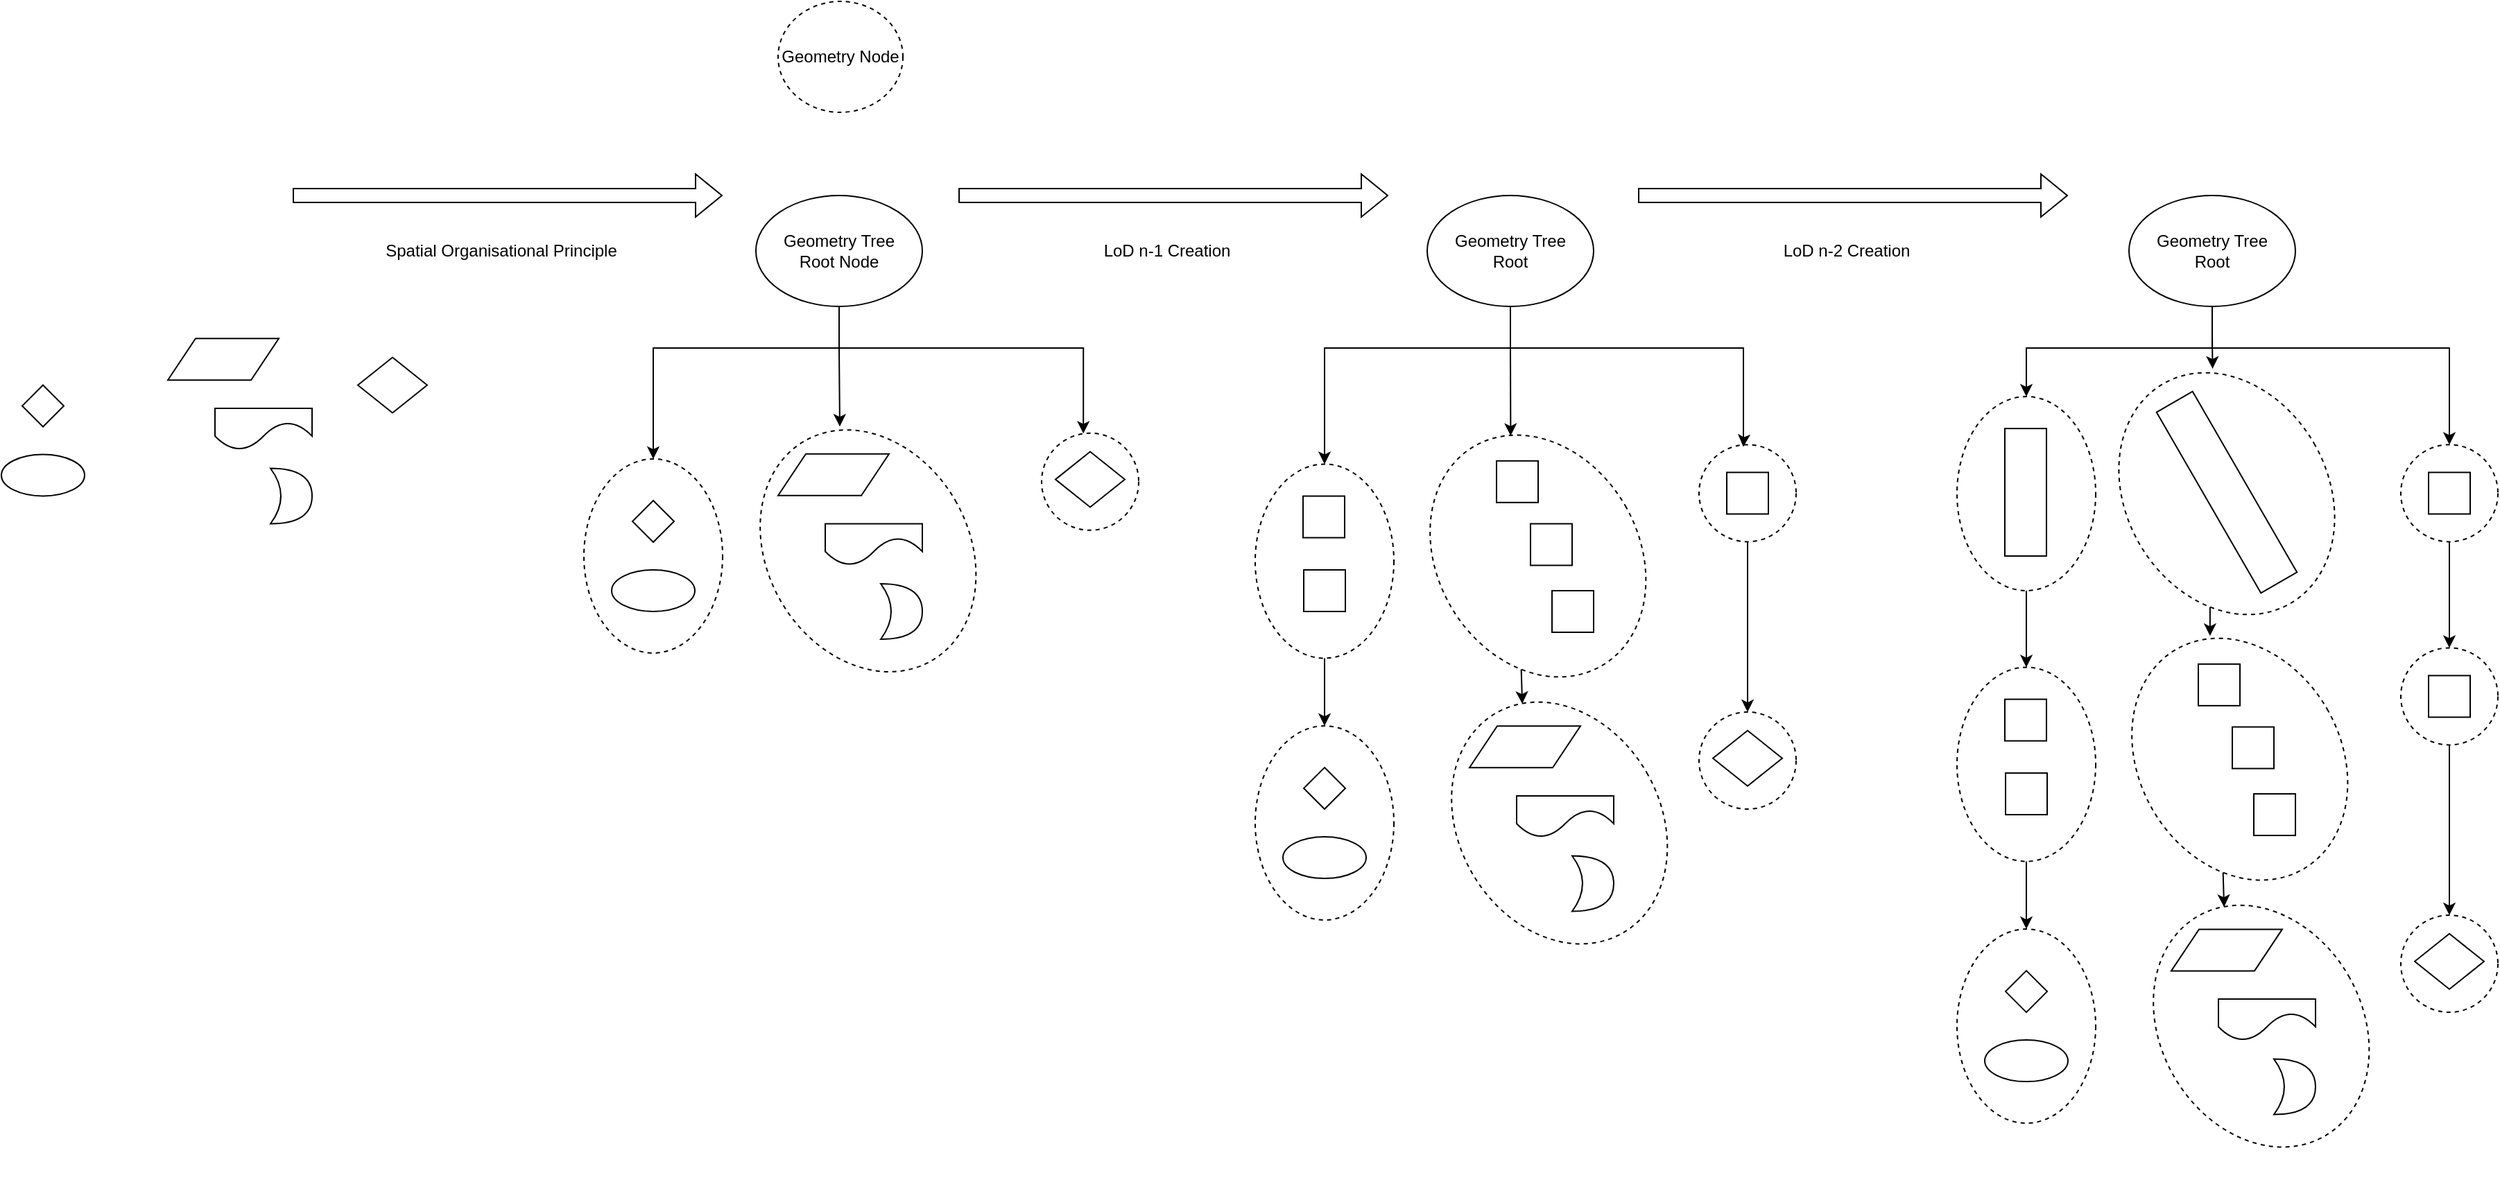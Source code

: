 <mxfile version="17.4.2" type="device"><diagram id="sQ2pCPzDsYLVtBY8Kurk" name="Page-1"><mxGraphModel dx="1896" dy="2322" grid="1" gridSize="10" guides="1" tooltips="1" connect="1" arrows="1" fold="1" page="1" pageScale="1" pageWidth="827" pageHeight="1169" math="0" shadow="0"><root><mxCell id="0"/><mxCell id="1" parent="0"/><mxCell id="rvWs2t5i4-yKS-zA09f7-103" value="" style="ellipse;whiteSpace=wrap;html=1;fillColor=none;dashed=1;" vertex="1" parent="1"><mxGeometry x="1110" y="211.4" width="70" height="70" as="geometry"/></mxCell><mxCell id="rvWs2t5i4-yKS-zA09f7-19" value="" style="ellipse;whiteSpace=wrap;html=1;fillColor=none;dashed=1;rotation=-30;" vertex="1" parent="1"><mxGeometry x="912.26" y="204.74" width="145.26" height="183.05" as="geometry"/></mxCell><mxCell id="rvWs2t5i4-yKS-zA09f7-18" value="" style="ellipse;whiteSpace=wrap;html=1;fillColor=none;dashed=1;" vertex="1" parent="1"><mxGeometry x="780" y="230" width="100" height="140" as="geometry"/></mxCell><mxCell id="rvWs2t5i4-yKS-zA09f7-12" value="" style="rhombus;whiteSpace=wrap;html=1;" vertex="1" parent="1"><mxGeometry x="815" y="260" width="30" height="30" as="geometry"/></mxCell><mxCell id="rvWs2t5i4-yKS-zA09f7-13" value="" style="rhombus;whiteSpace=wrap;html=1;" vertex="1" parent="1"><mxGeometry x="1120" y="224.75" width="50" height="40" as="geometry"/></mxCell><mxCell id="rvWs2t5i4-yKS-zA09f7-14" value="" style="ellipse;whiteSpace=wrap;html=1;" vertex="1" parent="1"><mxGeometry x="800" y="310" width="60" height="30" as="geometry"/></mxCell><mxCell id="rvWs2t5i4-yKS-zA09f7-15" value="" style="shape=parallelogram;perimeter=parallelogramPerimeter;whiteSpace=wrap;html=1;fixedSize=1;" vertex="1" parent="1"><mxGeometry x="920" y="226.4" width="80" height="30" as="geometry"/></mxCell><mxCell id="rvWs2t5i4-yKS-zA09f7-16" value="" style="shape=document;whiteSpace=wrap;html=1;boundedLbl=1;size=0.667;" vertex="1" parent="1"><mxGeometry x="954" y="276.74" width="70" height="30" as="geometry"/></mxCell><mxCell id="rvWs2t5i4-yKS-zA09f7-17" value="" style="shape=xor;whiteSpace=wrap;html=1;" vertex="1" parent="1"><mxGeometry x="994" y="320" width="30" height="40" as="geometry"/></mxCell><mxCell id="rvWs2t5i4-yKS-zA09f7-22" style="edgeStyle=orthogonalEdgeStyle;rounded=0;orthogonalLoop=1;jettySize=auto;html=1;exitX=0.5;exitY=1;exitDx=0;exitDy=0;entryX=0.687;entryY=0.02;entryDx=0;entryDy=0;entryPerimeter=0;" edge="1" parent="1" source="rvWs2t5i4-yKS-zA09f7-21" target="rvWs2t5i4-yKS-zA09f7-19"><mxGeometry relative="1" as="geometry"/></mxCell><mxCell id="rvWs2t5i4-yKS-zA09f7-23" style="edgeStyle=orthogonalEdgeStyle;rounded=0;orthogonalLoop=1;jettySize=auto;html=1;exitX=0.5;exitY=1;exitDx=0;exitDy=0;entryX=0.43;entryY=0.004;entryDx=0;entryDy=0;entryPerimeter=0;" edge="1" parent="1" source="rvWs2t5i4-yKS-zA09f7-21" target="rvWs2t5i4-yKS-zA09f7-103"><mxGeometry relative="1" as="geometry"><mxPoint x="1140" y="210" as="targetPoint"/><Array as="points"><mxPoint x="964" y="150"/><mxPoint x="1140" y="150"/></Array></mxGeometry></mxCell><mxCell id="rvWs2t5i4-yKS-zA09f7-24" style="edgeStyle=orthogonalEdgeStyle;rounded=0;orthogonalLoop=1;jettySize=auto;html=1;exitX=0.5;exitY=1;exitDx=0;exitDy=0;entryX=0.5;entryY=0;entryDx=0;entryDy=0;" edge="1" parent="1" source="rvWs2t5i4-yKS-zA09f7-21" target="rvWs2t5i4-yKS-zA09f7-18"><mxGeometry relative="1" as="geometry"><Array as="points"><mxPoint x="964" y="150"/><mxPoint x="830" y="150"/></Array></mxGeometry></mxCell><mxCell id="rvWs2t5i4-yKS-zA09f7-21" value="Geometry Tree&lt;br&gt;Root Node" style="ellipse;whiteSpace=wrap;html=1;fillColor=none;" vertex="1" parent="1"><mxGeometry x="904" y="40" width="120" height="80" as="geometry"/></mxCell><mxCell id="rvWs2t5i4-yKS-zA09f7-34" style="edgeStyle=orthogonalEdgeStyle;rounded=0;orthogonalLoop=1;jettySize=auto;html=1;exitX=0.5;exitY=1;exitDx=0;exitDy=0;entryX=0.681;entryY=0.036;entryDx=0;entryDy=0;entryPerimeter=0;" edge="1" parent="1" source="rvWs2t5i4-yKS-zA09f7-37" target="rvWs2t5i4-yKS-zA09f7-111"><mxGeometry relative="1" as="geometry"><mxPoint x="1448.066" y="199.932" as="targetPoint"/></mxGeometry></mxCell><mxCell id="rvWs2t5i4-yKS-zA09f7-35" style="edgeStyle=orthogonalEdgeStyle;rounded=0;orthogonalLoop=1;jettySize=auto;html=1;exitX=0.5;exitY=1;exitDx=0;exitDy=0;entryX=0.456;entryY=0.022;entryDx=0;entryDy=0;entryPerimeter=0;" edge="1" parent="1" source="rvWs2t5i4-yKS-zA09f7-37" target="rvWs2t5i4-yKS-zA09f7-110"><mxGeometry relative="1" as="geometry"><Array as="points"><mxPoint x="1448" y="150"/><mxPoint x="1616" y="150"/><mxPoint x="1616" y="220"/><mxPoint x="1616" y="220"/></Array><mxPoint x="1654" y="215" as="targetPoint"/></mxGeometry></mxCell><mxCell id="rvWs2t5i4-yKS-zA09f7-36" style="edgeStyle=orthogonalEdgeStyle;rounded=0;orthogonalLoop=1;jettySize=auto;html=1;exitX=0.5;exitY=1;exitDx=0;exitDy=0;entryX=0.5;entryY=0;entryDx=0;entryDy=0;" edge="1" parent="1" source="rvWs2t5i4-yKS-zA09f7-37" target="rvWs2t5i4-yKS-zA09f7-112"><mxGeometry relative="1" as="geometry"><Array as="points"><mxPoint x="1448" y="150"/><mxPoint x="1314" y="150"/></Array><mxPoint x="1314" y="230" as="targetPoint"/></mxGeometry></mxCell><mxCell id="rvWs2t5i4-yKS-zA09f7-37" value="Geometry Tree&lt;br&gt;Root" style="ellipse;whiteSpace=wrap;html=1;fillColor=none;" vertex="1" parent="1"><mxGeometry x="1388" y="40" width="120" height="80" as="geometry"/></mxCell><mxCell id="rvWs2t5i4-yKS-zA09f7-57" value="" style="shape=flexArrow;endArrow=classic;html=1;rounded=0;" edge="1" parent="1"><mxGeometry width="50" height="50" relative="1" as="geometry"><mxPoint x="570" y="40" as="sourcePoint"/><mxPoint x="880" y="40" as="targetPoint"/></mxGeometry></mxCell><mxCell id="rvWs2t5i4-yKS-zA09f7-58" value="Spatial Organisational Principle" style="text;html=1;align=center;verticalAlign=middle;resizable=0;points=[];autosize=1;strokeColor=none;fillColor=none;" vertex="1" parent="1"><mxGeometry x="630" y="70" width="180" height="20" as="geometry"/></mxCell><mxCell id="rvWs2t5i4-yKS-zA09f7-59" value="" style="shape=flexArrow;endArrow=classic;html=1;rounded=0;" edge="1" parent="1"><mxGeometry width="50" height="50" relative="1" as="geometry"><mxPoint x="1050" y="40" as="sourcePoint"/><mxPoint x="1360" y="40" as="targetPoint"/></mxGeometry></mxCell><mxCell id="rvWs2t5i4-yKS-zA09f7-60" value="LoD n-1 Creation" style="text;html=1;align=center;verticalAlign=middle;resizable=0;points=[];autosize=1;strokeColor=none;fillColor=none;" vertex="1" parent="1"><mxGeometry x="1145" y="70" width="110" height="20" as="geometry"/></mxCell><mxCell id="rvWs2t5i4-yKS-zA09f7-61" value="Geometry Node" style="ellipse;whiteSpace=wrap;html=1;fillColor=none;dashed=1;" vertex="1" parent="1"><mxGeometry x="920" y="-100" width="90" height="80" as="geometry"/></mxCell><mxCell id="rvWs2t5i4-yKS-zA09f7-62" value="" style="shape=flexArrow;endArrow=classic;html=1;rounded=0;" edge="1" parent="1"><mxGeometry width="50" height="50" relative="1" as="geometry"><mxPoint x="1540" y="40.0" as="sourcePoint"/><mxPoint x="1850" y="40.0" as="targetPoint"/></mxGeometry></mxCell><mxCell id="rvWs2t5i4-yKS-zA09f7-63" value="LoD n-2 Creation" style="text;html=1;align=center;verticalAlign=middle;resizable=0;points=[];autosize=1;strokeColor=none;fillColor=none;" vertex="1" parent="1"><mxGeometry x="1635" y="70" width="110" height="20" as="geometry"/></mxCell><mxCell id="rvWs2t5i4-yKS-zA09f7-104" value="" style="rhombus;whiteSpace=wrap;html=1;" vertex="1" parent="1"><mxGeometry x="375" y="176.74" width="30" height="30" as="geometry"/></mxCell><mxCell id="rvWs2t5i4-yKS-zA09f7-105" value="" style="ellipse;whiteSpace=wrap;html=1;" vertex="1" parent="1"><mxGeometry x="360" y="226.74" width="60" height="30" as="geometry"/></mxCell><mxCell id="rvWs2t5i4-yKS-zA09f7-106" value="" style="shape=parallelogram;perimeter=parallelogramPerimeter;whiteSpace=wrap;html=1;fixedSize=1;" vertex="1" parent="1"><mxGeometry x="480" y="143.14" width="80" height="30" as="geometry"/></mxCell><mxCell id="rvWs2t5i4-yKS-zA09f7-107" value="" style="shape=document;whiteSpace=wrap;html=1;boundedLbl=1;size=0.667;" vertex="1" parent="1"><mxGeometry x="514" y="193.48" width="70" height="30" as="geometry"/></mxCell><mxCell id="rvWs2t5i4-yKS-zA09f7-108" value="" style="shape=xor;whiteSpace=wrap;html=1;" vertex="1" parent="1"><mxGeometry x="554" y="236.74" width="30" height="40" as="geometry"/></mxCell><mxCell id="rvWs2t5i4-yKS-zA09f7-109" value="" style="rhombus;whiteSpace=wrap;html=1;" vertex="1" parent="1"><mxGeometry x="617" y="156.74" width="50" height="40" as="geometry"/></mxCell><mxCell id="rvWs2t5i4-yKS-zA09f7-134" style="edgeStyle=orthogonalEdgeStyle;rounded=0;orthogonalLoop=1;jettySize=auto;html=1;exitX=0.5;exitY=1;exitDx=0;exitDy=0;entryX=0.5;entryY=0;entryDx=0;entryDy=0;" edge="1" parent="1" source="rvWs2t5i4-yKS-zA09f7-110" target="rvWs2t5i4-yKS-zA09f7-119"><mxGeometry relative="1" as="geometry"/></mxCell><mxCell id="rvWs2t5i4-yKS-zA09f7-110" value="" style="ellipse;whiteSpace=wrap;html=1;fillColor=none;dashed=1;" vertex="1" parent="1"><mxGeometry x="1584" y="219.7" width="70" height="70" as="geometry"/></mxCell><mxCell id="rvWs2t5i4-yKS-zA09f7-135" style="edgeStyle=orthogonalEdgeStyle;rounded=0;orthogonalLoop=1;jettySize=auto;html=1;exitX=0;exitY=1;exitDx=0;exitDy=0;entryX=0.636;entryY=0.02;entryDx=0;entryDy=0;entryPerimeter=0;" edge="1" parent="1" source="rvWs2t5i4-yKS-zA09f7-111" target="rvWs2t5i4-yKS-zA09f7-120"><mxGeometry relative="1" as="geometry"/></mxCell><mxCell id="rvWs2t5i4-yKS-zA09f7-111" value="" style="ellipse;whiteSpace=wrap;html=1;fillColor=none;dashed=1;rotation=-30;" vertex="1" parent="1"><mxGeometry x="1395.26" y="208.47" width="145.26" height="183.05" as="geometry"/></mxCell><mxCell id="rvWs2t5i4-yKS-zA09f7-136" style="edgeStyle=orthogonalEdgeStyle;rounded=0;orthogonalLoop=1;jettySize=auto;html=1;exitX=0.5;exitY=1;exitDx=0;exitDy=0;entryX=0.5;entryY=0;entryDx=0;entryDy=0;" edge="1" parent="1" source="rvWs2t5i4-yKS-zA09f7-112" target="rvWs2t5i4-yKS-zA09f7-121"><mxGeometry relative="1" as="geometry"/></mxCell><mxCell id="rvWs2t5i4-yKS-zA09f7-112" value="" style="ellipse;whiteSpace=wrap;html=1;fillColor=none;dashed=1;" vertex="1" parent="1"><mxGeometry x="1264" y="233.73" width="100" height="140" as="geometry"/></mxCell><mxCell id="rvWs2t5i4-yKS-zA09f7-119" value="" style="ellipse;whiteSpace=wrap;html=1;fillColor=none;dashed=1;" vertex="1" parent="1"><mxGeometry x="1584" y="412.52" width="70" height="70" as="geometry"/></mxCell><mxCell id="rvWs2t5i4-yKS-zA09f7-120" value="" style="ellipse;whiteSpace=wrap;html=1;fillColor=none;dashed=1;rotation=-30;" vertex="1" parent="1"><mxGeometry x="1410.75" y="401" width="145.26" height="183.05" as="geometry"/></mxCell><mxCell id="rvWs2t5i4-yKS-zA09f7-121" value="" style="ellipse;whiteSpace=wrap;html=1;fillColor=none;dashed=1;" vertex="1" parent="1"><mxGeometry x="1264" y="422.52" width="100" height="140" as="geometry"/></mxCell><mxCell id="rvWs2t5i4-yKS-zA09f7-122" value="" style="rhombus;whiteSpace=wrap;html=1;" vertex="1" parent="1"><mxGeometry x="1299" y="452.52" width="30" height="30" as="geometry"/></mxCell><mxCell id="rvWs2t5i4-yKS-zA09f7-123" value="" style="rhombus;whiteSpace=wrap;html=1;" vertex="1" parent="1"><mxGeometry x="1594" y="425.87" width="50" height="40" as="geometry"/></mxCell><mxCell id="rvWs2t5i4-yKS-zA09f7-124" value="" style="ellipse;whiteSpace=wrap;html=1;" vertex="1" parent="1"><mxGeometry x="1284" y="502.52" width="60" height="30" as="geometry"/></mxCell><mxCell id="rvWs2t5i4-yKS-zA09f7-125" value="" style="shape=parallelogram;perimeter=parallelogramPerimeter;whiteSpace=wrap;html=1;fixedSize=1;" vertex="1" parent="1"><mxGeometry x="1418.49" y="422.66" width="80" height="30" as="geometry"/></mxCell><mxCell id="rvWs2t5i4-yKS-zA09f7-126" value="" style="shape=document;whiteSpace=wrap;html=1;boundedLbl=1;size=0.667;" vertex="1" parent="1"><mxGeometry x="1452.49" y="473" width="70" height="30" as="geometry"/></mxCell><mxCell id="rvWs2t5i4-yKS-zA09f7-127" value="" style="shape=xor;whiteSpace=wrap;html=1;" vertex="1" parent="1"><mxGeometry x="1492.49" y="516.26" width="30" height="40" as="geometry"/></mxCell><mxCell id="rvWs2t5i4-yKS-zA09f7-128" value="" style="rounded=0;whiteSpace=wrap;html=1;fillColor=default;" vertex="1" parent="1"><mxGeometry x="1438" y="231.4" width="30" height="30" as="geometry"/></mxCell><mxCell id="rvWs2t5i4-yKS-zA09f7-129" value="" style="rounded=0;whiteSpace=wrap;html=1;fillColor=default;" vertex="1" parent="1"><mxGeometry x="1462.49" y="276.74" width="30" height="30" as="geometry"/></mxCell><mxCell id="rvWs2t5i4-yKS-zA09f7-130" value="" style="rounded=0;whiteSpace=wrap;html=1;fillColor=default;" vertex="1" parent="1"><mxGeometry x="1478" y="325" width="30" height="30" as="geometry"/></mxCell><mxCell id="rvWs2t5i4-yKS-zA09f7-131" value="" style="rounded=0;whiteSpace=wrap;html=1;fillColor=default;" vertex="1" parent="1"><mxGeometry x="1604" y="239.7" width="30" height="30" as="geometry"/></mxCell><mxCell id="rvWs2t5i4-yKS-zA09f7-132" value="" style="rounded=0;whiteSpace=wrap;html=1;fillColor=default;" vertex="1" parent="1"><mxGeometry x="1298.49" y="256.78" width="30" height="30" as="geometry"/></mxCell><mxCell id="rvWs2t5i4-yKS-zA09f7-133" value="" style="rounded=0;whiteSpace=wrap;html=1;fillColor=default;" vertex="1" parent="1"><mxGeometry x="1299" y="310" width="30" height="30" as="geometry"/></mxCell><mxCell id="rvWs2t5i4-yKS-zA09f7-177" style="edgeStyle=orthogonalEdgeStyle;rounded=0;orthogonalLoop=1;jettySize=auto;html=1;exitX=0.5;exitY=1;exitDx=0;exitDy=0;entryX=0.749;entryY=0.046;entryDx=0;entryDy=0;entryPerimeter=0;" edge="1" parent="1" source="rvWs2t5i4-yKS-zA09f7-180" target="rvWs2t5i4-yKS-zA09f7-205"><mxGeometry relative="1" as="geometry"><mxPoint x="1954.066" y="199.932" as="targetPoint"/></mxGeometry></mxCell><mxCell id="rvWs2t5i4-yKS-zA09f7-178" style="edgeStyle=orthogonalEdgeStyle;rounded=0;orthogonalLoop=1;jettySize=auto;html=1;exitX=0.5;exitY=1;exitDx=0;exitDy=0;entryX=0.5;entryY=0;entryDx=0;entryDy=0;" edge="1" parent="1" source="rvWs2t5i4-yKS-zA09f7-180" target="rvWs2t5i4-yKS-zA09f7-209"><mxGeometry relative="1" as="geometry"><Array as="points"><mxPoint x="1954" y="150"/><mxPoint x="2125" y="150"/></Array><mxPoint x="2160" y="215.0" as="targetPoint"/></mxGeometry></mxCell><mxCell id="rvWs2t5i4-yKS-zA09f7-179" style="edgeStyle=orthogonalEdgeStyle;rounded=0;orthogonalLoop=1;jettySize=auto;html=1;exitX=0.5;exitY=1;exitDx=0;exitDy=0;entryX=0.5;entryY=0;entryDx=0;entryDy=0;" edge="1" parent="1" source="rvWs2t5i4-yKS-zA09f7-180" target="rvWs2t5i4-yKS-zA09f7-202"><mxGeometry relative="1" as="geometry"><Array as="points"><mxPoint x="1954" y="150"/><mxPoint x="1820" y="150"/></Array><mxPoint x="1820" y="230.0" as="targetPoint"/></mxGeometry></mxCell><mxCell id="rvWs2t5i4-yKS-zA09f7-180" value="Geometry Tree&lt;br&gt;Root" style="ellipse;whiteSpace=wrap;html=1;fillColor=none;" vertex="1" parent="1"><mxGeometry x="1894" y="40" width="120" height="80" as="geometry"/></mxCell><mxCell id="rvWs2t5i4-yKS-zA09f7-181" style="edgeStyle=orthogonalEdgeStyle;rounded=0;orthogonalLoop=1;jettySize=auto;html=1;exitX=0.5;exitY=1;exitDx=0;exitDy=0;entryX=0.5;entryY=0;entryDx=0;entryDy=0;" edge="1" parent="1" source="rvWs2t5i4-yKS-zA09f7-182" target="rvWs2t5i4-yKS-zA09f7-187"><mxGeometry relative="1" as="geometry"/></mxCell><mxCell id="rvWs2t5i4-yKS-zA09f7-182" value="" style="ellipse;whiteSpace=wrap;html=1;fillColor=none;dashed=1;" vertex="1" parent="1"><mxGeometry x="2090" y="366.23" width="70" height="70" as="geometry"/></mxCell><mxCell id="rvWs2t5i4-yKS-zA09f7-183" style="edgeStyle=orthogonalEdgeStyle;rounded=0;orthogonalLoop=1;jettySize=auto;html=1;exitX=0;exitY=1;exitDx=0;exitDy=0;entryX=0.636;entryY=0.02;entryDx=0;entryDy=0;entryPerimeter=0;" edge="1" parent="1" source="rvWs2t5i4-yKS-zA09f7-184" target="rvWs2t5i4-yKS-zA09f7-188"><mxGeometry relative="1" as="geometry"/></mxCell><mxCell id="rvWs2t5i4-yKS-zA09f7-184" value="" style="ellipse;whiteSpace=wrap;html=1;fillColor=none;dashed=1;rotation=-30;" vertex="1" parent="1"><mxGeometry x="1901.26" y="355" width="145.26" height="183.05" as="geometry"/></mxCell><mxCell id="rvWs2t5i4-yKS-zA09f7-185" style="edgeStyle=orthogonalEdgeStyle;rounded=0;orthogonalLoop=1;jettySize=auto;html=1;exitX=0.5;exitY=1;exitDx=0;exitDy=0;entryX=0.5;entryY=0;entryDx=0;entryDy=0;" edge="1" parent="1" source="rvWs2t5i4-yKS-zA09f7-186" target="rvWs2t5i4-yKS-zA09f7-189"><mxGeometry relative="1" as="geometry"/></mxCell><mxCell id="rvWs2t5i4-yKS-zA09f7-186" value="" style="ellipse;whiteSpace=wrap;html=1;fillColor=none;dashed=1;" vertex="1" parent="1"><mxGeometry x="1770" y="380.26" width="100" height="140" as="geometry"/></mxCell><mxCell id="rvWs2t5i4-yKS-zA09f7-187" value="" style="ellipse;whiteSpace=wrap;html=1;fillColor=none;dashed=1;" vertex="1" parent="1"><mxGeometry x="2090" y="559.05" width="70" height="70" as="geometry"/></mxCell><mxCell id="rvWs2t5i4-yKS-zA09f7-188" value="" style="ellipse;whiteSpace=wrap;html=1;fillColor=none;dashed=1;rotation=-30;" vertex="1" parent="1"><mxGeometry x="1916.75" y="547.53" width="145.26" height="183.05" as="geometry"/></mxCell><mxCell id="rvWs2t5i4-yKS-zA09f7-189" value="" style="ellipse;whiteSpace=wrap;html=1;fillColor=none;dashed=1;" vertex="1" parent="1"><mxGeometry x="1770" y="569.05" width="100" height="140" as="geometry"/></mxCell><mxCell id="rvWs2t5i4-yKS-zA09f7-190" value="" style="rhombus;whiteSpace=wrap;html=1;" vertex="1" parent="1"><mxGeometry x="1805" y="599.05" width="30" height="30" as="geometry"/></mxCell><mxCell id="rvWs2t5i4-yKS-zA09f7-191" value="" style="rhombus;whiteSpace=wrap;html=1;" vertex="1" parent="1"><mxGeometry x="2100" y="572.4" width="50" height="40" as="geometry"/></mxCell><mxCell id="rvWs2t5i4-yKS-zA09f7-192" value="" style="ellipse;whiteSpace=wrap;html=1;" vertex="1" parent="1"><mxGeometry x="1790" y="649.05" width="60" height="30" as="geometry"/></mxCell><mxCell id="rvWs2t5i4-yKS-zA09f7-193" value="" style="shape=parallelogram;perimeter=parallelogramPerimeter;whiteSpace=wrap;html=1;fixedSize=1;" vertex="1" parent="1"><mxGeometry x="1924.49" y="569.19" width="80" height="30" as="geometry"/></mxCell><mxCell id="rvWs2t5i4-yKS-zA09f7-194" value="" style="shape=document;whiteSpace=wrap;html=1;boundedLbl=1;size=0.667;" vertex="1" parent="1"><mxGeometry x="1958.49" y="619.53" width="70" height="30" as="geometry"/></mxCell><mxCell id="rvWs2t5i4-yKS-zA09f7-195" value="" style="shape=xor;whiteSpace=wrap;html=1;" vertex="1" parent="1"><mxGeometry x="1998.49" y="662.79" width="30" height="40" as="geometry"/></mxCell><mxCell id="rvWs2t5i4-yKS-zA09f7-196" value="" style="rounded=0;whiteSpace=wrap;html=1;fillColor=default;" vertex="1" parent="1"><mxGeometry x="1944" y="377.93" width="30" height="30" as="geometry"/></mxCell><mxCell id="rvWs2t5i4-yKS-zA09f7-197" value="" style="rounded=0;whiteSpace=wrap;html=1;fillColor=default;" vertex="1" parent="1"><mxGeometry x="1968.49" y="423.27" width="30" height="30" as="geometry"/></mxCell><mxCell id="rvWs2t5i4-yKS-zA09f7-198" value="" style="rounded=0;whiteSpace=wrap;html=1;fillColor=default;" vertex="1" parent="1"><mxGeometry x="1984" y="471.53" width="30" height="30" as="geometry"/></mxCell><mxCell id="rvWs2t5i4-yKS-zA09f7-199" value="" style="rounded=0;whiteSpace=wrap;html=1;fillColor=default;" vertex="1" parent="1"><mxGeometry x="2110" y="386.23" width="30" height="30" as="geometry"/></mxCell><mxCell id="rvWs2t5i4-yKS-zA09f7-200" value="" style="rounded=0;whiteSpace=wrap;html=1;fillColor=default;" vertex="1" parent="1"><mxGeometry x="1804.49" y="403.31" width="30" height="30" as="geometry"/></mxCell><mxCell id="rvWs2t5i4-yKS-zA09f7-201" value="" style="rounded=0;whiteSpace=wrap;html=1;fillColor=default;" vertex="1" parent="1"><mxGeometry x="1805" y="456.53" width="30" height="30" as="geometry"/></mxCell><mxCell id="rvWs2t5i4-yKS-zA09f7-213" style="edgeStyle=orthogonalEdgeStyle;rounded=0;orthogonalLoop=1;jettySize=auto;html=1;exitX=0.5;exitY=1;exitDx=0;exitDy=0;entryX=0.5;entryY=0;entryDx=0;entryDy=0;" edge="1" parent="1" source="rvWs2t5i4-yKS-zA09f7-202" target="rvWs2t5i4-yKS-zA09f7-186"><mxGeometry relative="1" as="geometry"/></mxCell><mxCell id="rvWs2t5i4-yKS-zA09f7-202" value="" style="ellipse;whiteSpace=wrap;html=1;fillColor=none;dashed=1;" vertex="1" parent="1"><mxGeometry x="1770" y="185" width="100" height="140" as="geometry"/></mxCell><mxCell id="rvWs2t5i4-yKS-zA09f7-203" value="" style="rounded=0;whiteSpace=wrap;html=1;fillColor=default;" vertex="1" parent="1"><mxGeometry x="1804.49" y="208.05" width="30" height="91.95" as="geometry"/></mxCell><mxCell id="rvWs2t5i4-yKS-zA09f7-212" style="edgeStyle=orthogonalEdgeStyle;rounded=0;orthogonalLoop=1;jettySize=auto;html=1;exitX=0;exitY=1;exitDx=0;exitDy=0;entryX=0.678;entryY=0.021;entryDx=0;entryDy=0;entryPerimeter=0;" edge="1" parent="1" source="rvWs2t5i4-yKS-zA09f7-205" target="rvWs2t5i4-yKS-zA09f7-184"><mxGeometry relative="1" as="geometry"/></mxCell><mxCell id="rvWs2t5i4-yKS-zA09f7-205" value="" style="ellipse;whiteSpace=wrap;html=1;fillColor=none;dashed=1;rotation=-30;" vertex="1" parent="1"><mxGeometry x="1891.86" y="163.48" width="145.26" height="183.05" as="geometry"/></mxCell><mxCell id="rvWs2t5i4-yKS-zA09f7-211" style="edgeStyle=orthogonalEdgeStyle;rounded=0;orthogonalLoop=1;jettySize=auto;html=1;exitX=0.5;exitY=1;exitDx=0;exitDy=0;entryX=0.5;entryY=0;entryDx=0;entryDy=0;" edge="1" parent="1" source="rvWs2t5i4-yKS-zA09f7-209" target="rvWs2t5i4-yKS-zA09f7-182"><mxGeometry relative="1" as="geometry"/></mxCell><mxCell id="rvWs2t5i4-yKS-zA09f7-209" value="" style="ellipse;whiteSpace=wrap;html=1;fillColor=none;dashed=1;" vertex="1" parent="1"><mxGeometry x="2090" y="219.7" width="70" height="70" as="geometry"/></mxCell><mxCell id="rvWs2t5i4-yKS-zA09f7-210" value="" style="rounded=0;whiteSpace=wrap;html=1;fillColor=default;" vertex="1" parent="1"><mxGeometry x="2110" y="239.7" width="30" height="30" as="geometry"/></mxCell><mxCell id="rvWs2t5i4-yKS-zA09f7-215" value="" style="rounded=0;whiteSpace=wrap;html=1;fillColor=default;rotation=-30;" vertex="1" parent="1"><mxGeometry x="1949.49" y="178.75" width="30" height="150.55" as="geometry"/></mxCell></root></mxGraphModel></diagram></mxfile>
